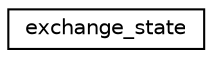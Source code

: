 digraph "Graphical Class Hierarchy"
{
  edge [fontname="Helvetica",fontsize="10",labelfontname="Helvetica",labelfontsize="10"];
  node [fontname="Helvetica",fontsize="10",shape=record];
  rankdir="LR";
  Node0 [label="exchange_state",height=0.2,width=0.4,color="black", fillcolor="white", style="filled",URL="$structexchange__state.html"];
}
